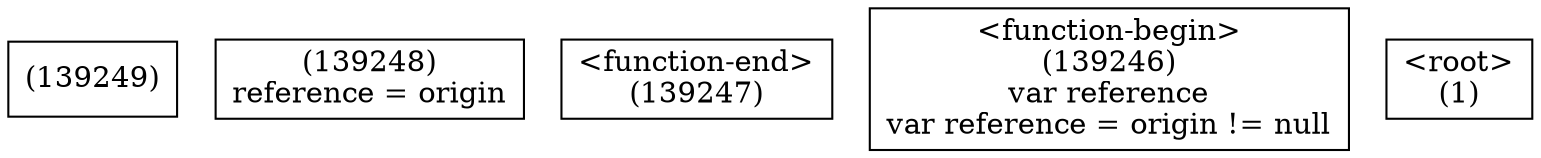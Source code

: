 digraph graphname {
n139249 [shape=box,label="(139249)"];
n139248 [shape=box,label="(139248)\nreference = origin"];
n139247 [shape=box,label="<function-end>
(139247)"];
n139246 [shape=box,label="<function-begin>
(139246)\nvar reference\nvar reference = origin != null"];
n1 [shape=box,label="<root>
(1)"];
}
